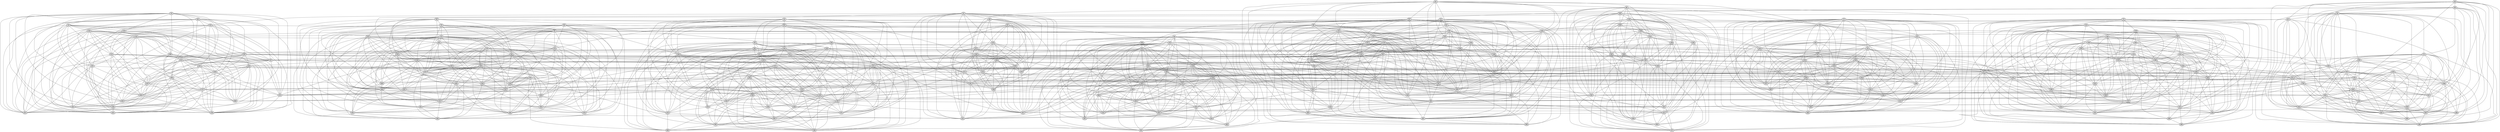graph {
graph [overlap=false];
node [style=filled];
"242" -- "399";
"210" -- "282";
"160" -- "312";
"64" -- "163";
"83" -- "307";
"62" -- "67";
"65" -- "306";
"178" -- "363";
"115" -- "252";
"92" -- "106";
"85" -- "260";
"297" -- "311";
"359" -- "371";
"155" -- "202";
"142" -- "172";
"345" -- "365";
"214" -- "259";
"190" -- "216";
"297" -- "377";
"70" -- "341";
"210" -- "327";
"372" -- "375";
"359" -- "383";
"115" -- "259";
"345" -- "353";
"260" -- "291";
"246" -- "307";
"64" -- "104";
"196" -- "215";
"277" -- "284";
"369" -- "387";
"149" -- "184";
"121" -- "341";
"89" -- "289";
"255" -- "314";
"55" -- "318";
"204" -- "217";
"112" -- "204";
"94" -- "173";
"232" -- "327";
"88" -- "131";
"290" -- "330";
"152" -- "247";
"73" -- "310";
"249" -- "329";
"68" -- "149";
"182" -- "297";
"184" -- "311";
"206" -- "226";
"74" -- "196";
"133" -- "320";
"185" -- "377";
"196" -- "333";
"82" -- "371";
"76" -- "115";
"124" -- "199";
"64" -- "244";
"67" -- "386";
"323" -- "386";
"318" -- "387";
"91" -- "160";
"64" -- "365";
"137" -- "366";
"190" -- "374";
"107" -- "239";
"327" -- "386";
"282" -- "306";
"222" -- "241";
"181" -- "301";
"62" -- "98";
"172" -- "276";
"125" -- "188";
"348" -- "380";
"197" -- "341";
"67" -- "267";
"194" -- "375";
"83" -- "110";
"152" -- "199";
"211" -- "381";
"201" -- "227";
"202" -- "302";
"300" -- "381";
"179" -- "191";
"181" -- "229";
"110" -- "299";
"86" -- "291";
"127" -- "266";
"201" -- "247";
"109" -- "187";
"100" -- "362";
"187" -- "400";
"97" -- "103";
"137" -- "329";
"280" -- "327";
"151" -- "320";
"74" -- "119";
"59" -- "160";
"251" -- "342";
"146" -- "170";
"71" -- "130";
"187" -- "222";
"152" -- "368";
"236" -- "241";
"256" -- "307";
"83" -- "275";
"217" -- "287";
"226" -- "294";
"64" -- "330";
"73" -- "116";
"71" -- "282";
"219" -- "222";
"118" -- "202";
"130" -- "257";
"89" -- "259";
"58" -- "348";
"201" -- "246";
"140" -- "169";
"86" -- "133";
"98" -- "130";
"128" -- "284";
"267" -- "327";
"95" -- "375";
"148" -- "200";
"139" -- "396";
"284" -- "333";
"310" -- "314";
"191" -- "214";
"53" -- "95";
"70" -- "277";
"160" -- "275";
"339" -- "400";
"149" -- "246";
"284" -- "399";
"92" -- "239";
"113" -- "286";
"252" -- "282";
"242" -- "277";
"107" -- "130";
"199" -- "366";
"62" -- "282";
"320" -- "387";
"317" -- "360";
"222" -- "371";
"55" -- "86";
"118" -- "246";
"231" -- "276";
"53" -- "125";
"241" -- "276";
"333" -- "378";
"202" -- "377";
"94" -- "289";
"206" -- "295";
"104" -- "244";
"199" -- "329";
"167" -- "220";
"207" -- "287";
"170" -- "321";
"188" -- "353";
"210" -- "267";
"236" -- "256";
"128" -- "341";
"131" -- "134";
"119" -- "333";
"251" -- "267";
"327" -- "336";
"281" -- "399";
"209" -- "377";
"277" -- "399";
"95" -- "350";
"271" -- "347";
"181" -- "190";
"221" -- "375";
"219" -- "292";
"106" -- "300";
"201" -- "244";
"215" -- "242";
"247" -- "304";
"140" -- "167";
"353" -- "365";
"190" -- "289";
"65" -- "151";
"190" -- "252";
"224" -- "264";
"74" -- "142";
"55" -- "106";
"100" -- "118";
"163" -- "188";
"103" -- "237";
"80" -- "347";
"145" -- "287";
"134" -- "309";
"221" -- "359";
"56" -- "130";
"115" -- "178";
"339" -- "396";
"191" -- "289";
"146" -- "158";
"272" -- "353";
"201" -- "309";
"148" -- "241";
"127" -- "369";
"55" -- "291";
"160" -- "281";
"188" -- "272";
"365" -- "392";
"95" -- "187";
"280" -- "324";
"170" -- "329";
"68" -- "250";
"164" -- "247";
"62" -- "296";
"124" -- "148";
"207" -- "215";
"151" -- "225";
"190" -- "214";
"285" -- "345";
"94" -- "143";
"76" -- "89";
"211" -- "262";
"173" -- "181";
"262" -- "270";
"124" -- "236";
"214" -- "216";
"235" -- "264";
"160" -- "193";
"118" -- "209";
"139" -- "339";
"227" -- "256";
"197" -- "245";
"86" -- "261";
"212" -- "375";
"118" -- "297";
"247" -- "292";
"188" -- "285";
"52" -- "112";
"116" -- "354";
"148" -- "366";
"157" -- "320";
"67" -- "324";
"194" -- "339";
"309" -- "351";
"68" -- "184";
"260" -- "300";
"345" -- "392";
"142" -- "338";
"246" -- "377";
"214" -- "393";
"333" -- "341";
"59" -- "161";
"103" -- "107";
"190" -- "315";
"170" -- "310";
"104" -- "131";
"89" -- "140";
"315" -- "363";
"94" -- "301";
"145" -- "262";
"61" -- "390";
"197" -- "338";
"52" -- "204";
"62" -- "324";
"206" -- "371";
"77" -- "239";
"311" -- "356";
"119" -- "399";
"85" -- "88";
"296" -- "380";
"219" -- "372";
"217" -- "277";
"176" -- "389";
"106" -- "169";
"206" -- "274";
"94" -- "374";
"222" -- "301";
"70" -- "333";
"94" -- "193";
"62" -- "130";
"82" -- "89";
"91" -- "279";
"247" -- "307";
"98" -- "210";
"222" -- "359";
"107" -- "226";
"329" -- "366";
"155" -- "362";
"194" -- "359";
"52" -- "217";
"122" -- "374";
"151" -- "211";
"55" -- "169";
"295" -- "359";
"91" -- "299";
"64" -- "131";
"131" -- "392";
"125" -- "353";
"383" -- "395";
"275" -- "307";
"85" -- "256";
"104" -- "163";
"112" -- "279";
"116" -- "170";
"149" -- "209";
"188" -- "244";
"272" -- "330";
"274" -- "375";
"212" -- "287";
"71" -- "323";
"64" -- "125";
"176" -- "239";
"221" -- "350";
"65" -- "133";
"214" -- "335";
"62" -- "210";
"101" -- "291";
"55" -- "151";
"121" -- "271";
"70" -- "284";
"265" -- "276";
"236" -- "329";
"270" -- "359";
"256" -- "381";
"143" -- "254";
"170" -- "286";
"85" -- "320";
"256" -- "262";
"146" -- "236";
"175" -- "321";
"80" -- "284";
"116" -- "137";
"95" -- "145";
"250" -- "377";
"70" -- "265";
"239" -- "398";
"56" -- "342";
"281" -- "292";
"261" -- "271";
"241" -- "272";
"330" -- "351";
"267" -- "348";
"106" -- "220";
"53" -- "339";
"175" -- "366";
"158" -- "200";
"231" -- "277";
"215" -- "231";
"145" -- "194";
"193" -- "301";
"220" -- "225";
"157" -- "266";
"80" -- "119";
"109" -- "222";
"296" -- "302";
"104" -- "285";
"262" -- "395";
"160" -- "205";
"133" -- "390";
"217" -- "281";
"220" -- "260";
"289" -- "305";
"61" -- "92";
"231" -- "245";
"80" -- "227";
"167" -- "291";
"342" -- "386";
"230" -- "339";
"292" -- "396";
"222" -- "226";
"231" -- "338";
"191" -- "335";
"262" -- "396";
"350" -- "359";
"257" -- "296";
"94" -- "124";
"185" -- "362";
"53" -- "194";
"128" -- "271";
"103" -- "317";
"98" -- "282";
"255" -- "286";
"82" -- "221";
"130" -- "324";
"154" -- "224";
"216" -- "269";
"196" -- "347";
"121" -- "245";
"107" -- "264";
"127" -- "166";
"122" -- "193";
"79" -- "224";
"77" -- "235";
"341" -- "378";
"95" -- "287";
"149" -- "311";
"121" -- "378";
"280" -- "282";
"163" -- "244";
"121" -- "197";
"80" -- "197";
"330" -- "332";
"252" -- "344";
"302" -- "399";
"112" -- "275";
"217" -- "237";
"133" -- "166";
"145" -- "221";
"146" -- "255";
"200" -- "314";
"61" -- "65";
"274" -- "395";
"67" -- "92";
"95" -- "107";
"124" -- "200";
"76" -- "214";
"89" -- "115";
"73" -- "314";
"188" -- "397";
"151" -- "300";
"119" -- "196";
"295" -- "371";
"157" -- "261";
"266" -- "381";
"80" -- "215";
"62" -- "336";
"226" -- "235";
"226" -- "287";
"296" -- "336";
"306" -- "311";
"140" -- "261";
"148" -- "304";
"225" -- "306";
"338" -- "347";
"53" -- "187";
"324" -- "386";
"109" -- "339";
"280" -- "323";
"202" -- "287";
"61" -- "300";
"127" -- "151";
"110" -- "281";
"201" -- "256";
"67" -- "280";
"285" -- "330";
"215" -- "357";
"137" -- "152";
"206" -- "375";
"92" -- "398";
"98" -- "257";
"55" -- "260";
"133" -- "369";
"173" -- "305";
"106" -- "256";
"152" -- "236";
"73" -- "354";
"110" -- "112";
"250" -- "297";
"85" -- "318";
"85" -- "151";
"205" -- "275";
"230" -- "295";
"205" -- "279";
"341" -- "357";
"112" -- "160";
"64" -- "351";
"242" -- "266";
"100" -- "184";
"107" -- "389";
"215" -- "284";
"284" -- "338";
"272" -- "397";
"277" -- "378";
"200" -- "310";
"321" -- "329";
"227" -- "231";
"68" -- "106";
"98" -- "342";
"275" -- "312";
"306" -- "387";
"101" -- "140";
"103" -- "143";
"124" -- "314";
"71" -- "326";
"86" -- "140";
"231" -- "333";
"267" -- "280";
"272" -- "351";
"80" -- "265";
"89" -- "161";
"95" -- "194";
"277" -- "333";
"62" -- "71";
"207" -- "284";
"202" -- "209";
"109" -- "371";
"272" -- "345";
"130" -- "323";
"267" -- "282";
"286" -- "310";
"157" -- "211";
"95" -- "139";
"227" -- "338";
"216" -- "240";
"142" -- "378";
"232" -- "280";
"339" -- "383";
"193" -- "315";
"182" -- "377";
"110" -- "204";
"276" -- "284";
"206" -- "207";
"323" -- "342";
"80" -- "357";
"176" -- "234";
"245" -- "265";
"119" -- "227";
"61" -- "68";
"179" -- "384";
"85" -- "166";
"210" -- "342";
"65" -- "140";
"74" -- "128";
"71" -- "251";
"115" -- "161";
"242" -- "333";
"292" -- "400";
"310" -- "321";
"294" -- "360";
"245" -- "399";
"115" -- "344";
"125" -- "244";
"209" -- "250";
"65" -- "169";
"74" -- "207";
"73" -- "249";
"207" -- "245";
"166" -- "306";
"101" -- "320";
"321" -- "366";
"98" -- "232";
"70" -- "338";
"128" -- "276";
"282" -- "326";
"246" -- "256";
"128" -- "142";
"184" -- "246";
"124" -- "354";
"191" -- "393";
"91" -- "312";
"137" -- "310";
"85" -- "381";
"201" -- "257";
"86" -- "306";
"232" -- "342";
"309" -- "392";
"187" -- "287";
"116" -- "146";
"200" -- "321";
"113" -- "354";
"216" -- "261";
"167" -- "266";
"326" -- "348";
"295" -- "350";
"187" -- "371";
"142" -- "276";
"122" -- "393";
"245" -- "378";
"76" -- "193";
"216" -- "363";
"88" -- "101";
"296" -- "386";
"112" -- "205";
"252" -- "335";
"356" -- "362";
"375" -- "383";
"94" -- "191";
"381" -- "390";
"202" -- "250";
"52" -- "312";
"155" -- "184";
"264" -- "294";
"247" -- "399";
"64" -- "285";
"55" -- "387";
"217" -- "312";
"119" -- "172";
"311" -- "377";
"202" -- "297";
"259" -- "393";
"184" -- "202";
"131" -- "285";
"193" -- "305";
"56" -- "348";
"315" -- "384";
"301" -- "363";
"106" -- "381";
"77" -- "317";
"151" -- "260";
"244" -- "290";
"107" -- "176";
"131" -- "309";
"178" -- "259";
"145" -- "212";
"369" -- "390";
"187" -- "350";
"196" -- "231";
"344" -- "393";
"149" -- "356";
"389" -- "398";
"158" -- "329";
"68" -- "185";
"299" -- "312";
"227" -- "333";
"157" -- "300";
"104" -- "272";
"251" -- "323";
"118" -- "356";
"220" -- "261";
"225" -- "260";
"101" -- "306";
"95" -- "274";
"172" -- "341";
"209" -- "302";
"151" -- "291";
"232" -- "323";
"225" -- "318";
"77" -- "389";
"216" -- "344";
"276" -- "333";
"173" -- "363";
"257" -- "342";
"221" -- "270";
"91" -- "101";
"292" -- "297";
"133" -- "381";
"282" -- "386";
"196" -- "338";
"251" -- "280";
"118" -- "250";
"112" -- "217";
"118" -- "362";
"260" -- "381";
"83" -- "205";
"282" -- "380";
"70" -- "74";
"220" -- "387";
"330" -- "392";
"59" -- "122";
"281" -- "297";
"73" -- "124";
"201" -- "285";
"133" -- "169";
"350" -- "372";
"179" -- "190";
"207" -- "357";
"130" -- "336";
"92" -- "107";
"71" -- "280";
"122" -- "214";
"121" -- "284";
"264" -- "317";
"85" -- "225";
"58" -- "324";
"216" -- "312";
"157" -- "306";
"257" -- "281";
"122" -- "315";
"246" -- "286";
"115" -- "229";
"188" -- "345";
"124" -- "368";
"145" -- "350";
"59" -- "305";
"285" -- "309";
"100" -- "155";
"232" -- "296";
"193" -- "393";
"109" -- "262";
"265" -- "338";
"124" -- "329";
"85" -- "266";
"269" -- "344";
"202" -- "222";
"94" -- "384";
"333" -- "338";
"107" -- "154";
"52" -- "275";
"244" -- "332";
"287" -- "371";
"74" -- "347";
"128" -- "399";
"115" -- "374";
"67" -- "342";
"131" -- "290";
"68" -- "92";
"56" -- "267";
"82" -- "400";
"80" -- "245";
"212" -- "372";
"89" -- "363";
"187" -- "359";
"146" -- "321";
"137" -- "200";
"204" -- "299";
"52" -- "299";
"217" -- "307";
"115" -- "335";
"61" -- "155";
"115" -- "393";
"309" -- "353";
"64" -- "353";
"292" -- "395";
"227" -- "281";
"125" -- "351";
"55" -- "65";
"71" -- "98";
"52" -- "110";
"88" -- "320";
"179" -- "193";
"154" -- "317";
"242" -- "338";
"143" -- "176";
"185" -- "246";
"101" -- "142";
"125" -- "143";
"56" -- "58";
"229" -- "384";
"100" -- "202";
"164" -- "241";
"295" -- "339";
"254" -- "317";
"95" -- "130";
"276" -- "347";
"193" -- "229";
"97" -- "294";
"58" -- "131";
"179" -- "259";
"148" -- "170";
"191" -- "305";
"242" -- "378";
"113" -- "152";
"163" -- "392";
"115" -- "384";
"209" -- "311";
"222" -- "350";
"98" -- "324";
"221" -- "396";
"230" -- "372";
"106" -- "225";
"137" -- "249";
"237" -- "389";
"53" -- "295";
"290" -- "309";
"124" -- "304";
"232" -- "282";
"88" -- "167";
"277" -- "347";
"282" -- "311";
"265" -- "347";
"222" -- "396";
"247" -- "354";
"265" -- "399";
"215" -- "338";
"77" -- "154";
"350" -- "395";
"134" -- "272";
"193" -- "259";
"148" -- "164";
"207" -- "241";
"229" -- "301";
"179" -- "305";
"113" -- "200";
"118" -- "184";
"59" -- "181";
"276" -- "357";
"103" -- "254";
"77" -- "92";
"52" -- "121";
"92" -- "360";
"211" -- "225";
"246" -- "247";
"178" -- "269";
"70" -- "196";
"191" -- "252";
"221" -- "372";
"272" -- "290";
"345" -- "397";
"125" -- "163";
"224" -- "235";
"200" -- "236";
"103" -- "239";
"185" -- "302";
"85" -- "101";
"62" -- "342";
"97" -- "398";
"267" -- "307";
"188" -- "330";
"151" -- "169";
"76" -- "305";
"170" -- "255";
"184" -- "250";
"274" -- "372";
"244" -- "392";
"185" -- "250";
"191" -- "363";
"125" -- "176";
"101" -- "211";
"221" -- "232";
"134" -- "244";
"161" -- "193";
"246" -- "297";
"113" -- "124";
"115" -- "214";
"217" -- "241";
"284" -- "341";
"267" -- "297";
"77" -- "79";
"309" -- "330";
"204" -- "281";
"199" -- "255";
"236" -- "249";
"166" -- "220";
"236" -- "257";
"98" -- "251";
"136" -- "209";
"380" -- "386";
"131" -- "332";
"52" -- "279";
"289" -- "335";
"232" -- "306";
"245" -- "341";
"68" -- "136";
"241" -- "304";
"83" -- "94";
"199" -- "241";
"98" -- "323";
"190" -- "384";
"172" -- "245";
"52" -- "160";
"125" -- "332";
"65" -- "369";
"262" -- "266";
"246" -- "250";
"157" -- "369";
"255" -- "329";
"61" -- "291";
"85" -- "387";
"287" -- "396";
"121" -- "172";
"256" -- "369";
"65" -- "166";
"161" -- "229";
"287" -- "292";
"116" -- "148";
"173" -- "315";
"68" -- "118";
"91" -- "157";
"335" -- "393";
"212" -- "311";
"59" -- "344";
"91" -- "275";
"255" -- "354";
"154" -- "264";
"103" -- "264";
"224" -- "254";
"256" -- "387";
"143" -- "398";
"172" -- "333";
"232" -- "312";
"122" -- "269";
"335" -- "384";
"274" -- "287";
"71" -- "348";
"296" -- "327";
"145" -- "292";
"261" -- "291";
"232" -- "336";
"160" -- "307";
"326" -- "386";
"76" -- "181";
"98" -- "326";
"259" -- "374";
"143" -- "237";
"64" -- "309";
"64" -- "290";
"292" -- "339";
"71" -- "296";
"184" -- "377";
"92" -- "143";
"221" -- "251";
"257" -- "327";
"247" -- "286";
"101" -- "225";
"97" -- "317";
"158" -- "286";
"109" -- "292";
"395" -- "400";
"137" -- "199";
"79" -- "237";
"176" -- "226";
"152" -- "304";
"254" -- "398";
"79" -- "226";
"216" -- "259";
"110" -- "279";
"154" -- "360";
"221" -- "230";
"106" -- "320";
"139" -- "219";
"133" -- "387";
"366" -- "368";
"232" -- "326";
"285" -- "290";
"133" -- "225";
"116" -- "158";
"178" -- "301";
"222" -- "262";
"88" -- "225";
"107" -- "360";
"154" -- "234";
"112" -- "312";
"74" -- "197";
"136" -- "302";
"92" -- "103";
"348" -- "386";
"77" -- "107";
"104" -- "351";
"61" -- "106";
"125" -- "139";
"163" -- "345";
"281" -- "307";
"152" -- "249";
"246" -- "267";
"175" -- "199";
"335" -- "374";
"305" -- "374";
"216" -- "400";
"247" -- "329";
"205" -- "299";
"247" -- "257";
"274" -- "383";
"79" -- "317";
"52" -- "194";
"292" -- "371";
"207" -- "265";
"151" -- "167";
"169" -- "381";
"249" -- "255";
"350" -- "396";
"227" -- "297";
"173" -- "229";
"134" -- "345";
"92" -- "237";
"204" -- "205";
"89" -- "335";
"70" -- "231";
"70" -- "119";
"58" -- "71";
"77" -- "264";
"256" -- "261";
"112" -- "281";
"100" -- "136";
"124" -- "146";
"242" -- "284";
"161" -- "269";
"242" -- "307";
"79" -- "264";
"89" -- "214";
"127" -- "167";
"62" -- "327";
"92" -- "254";
"230" -- "262";
"257" -- "324";
"161" -- "301";
"225" -- "320";
"297" -- "307";
"323" -- "348";
"321" -- "368";
"71" -- "324";
"106" -- "133";
"131" -- "160";
"215" -- "277";
"161" -- "191";
"160" -- "279";
"280" -- "336";
"88" -- "220";
"272" -- "332";
"146" -- "164";
"143" -- "294";
"256" -- "320";
"142" -- "357";
"300" -- "387";
"204" -- "312";
"100" -- "356";
"302" -- "377";
"82" -- "292";
"246" -- "266";
"211" -- "320";
"206" -- "262";
"295" -- "395";
"97" -- "235";
"363" -- "374";
"52" -- "307";
"219" -- "339";
"79" -- "107";
"77" -- "176";
"290" -- "345";
"202" -- "276";
"326" -- "342";
"267" -- "336";
"170" -- "249";
"241" -- "368";
"146" -- "247";
"130" -- "232";
"85" -- "169";
"372" -- "383";
"207" -- "217";
"131" -- "163";
"65" -- "86";
"321" -- "354";
"295" -- "396";
"73" -- "113";
"71" -- "232";
"215" -- "276";
"234" -- "360";
"241" -- "321";
"64" -- "188";
"94" -- "252";
"127" -- "318";
"70" -- "399";
"305" -- "384";
"133" -- "220";
"154" -- "389";
"295" -- "383";
"121" -- "194";
"231" -- "302";
"240" -- "344";
"295" -- "400";
"395" -- "396";
"311" -- "362";
"214" -- "229";
"216" -- "271";
"155" -- "182";
"181" -- "191";
"212" -- "312";
"136" -- "250";
"254" -- "294";
"207" -- "272";
"387" -- "390";
"250" -- "362";
"211" -- "266";
"149" -- "185";
"104" -- "330";
"154" -- "254";
"65" -- "225";
"85" -- "300";
"68" -- "356";
"231" -- "271";
"226" -- "398";
"311" -- "312";
"219" -- "395";
"118" -- "182";
"239" -- "294";
"222" -- "383";
"163" -- "290";
"336" -- "386";
"71" -- "327";
"127" -- "220";
"211" -- "227";
"121" -- "227";
"290" -- "392";
"210" -- "386";
"94" -- "259";
"64" -- "272";
"296" -- "323";
"148" -- "255";
"221" -- "287";
"59" -- "76";
"277" -- "338";
"86" -- "169";
"113" -- "199";
"335" -- "344";
"202" -- "217";
"124" -- "310";
"282" -- "323";
"53" -- "82";
"106" -- "261";
"73" -- "286";
"251" -- "312";
"77" -- "143";
"100" -- "311";
"140" -- "166";
"381" -- "387";
"204" -- "275";
"172" -- "338";
"250" -- "356";
"305" -- "363";
"317" -- "398";
"154" -- "237";
"83" -- "160";
"287" -- "359";
"236" -- "321";
"143" -- "175";
"139" -- "292";
"148" -- "152";
"193" -- "214";
"58" -- "160";
"101" -- "166";
"194" -- "274";
"196" -- "227";
"103" -- "389";
"142" -- "231";
"52" -- "83";
"101" -- "266";
"262" -- "274";
"140" -- "260";
"124" -- "164";
"121" -- "357";
"230" -- "350";
"175" -- "200";
"158" -- "175";
"56" -- "324";
"251" -- "306";
"82" -- "109";
"79" -- "294";
"234" -- "389";
"190" -- "335";
"291" -- "387";
"244" -- "272";
"59" -- "178";
"113" -- "164";
"172" -- "284";
"110" -- "275";
"128" -- "172";
"53" -- "350";
"116" -- "304";
"220" -- "256";
"330" -- "345";
"100" -- "191";
"227" -- "247";
"216" -- "282";
"82" -- "359";
"236" -- "297";
"76" -- "335";
"287" -- "350";
"219" -- "396";
"107" -- "254";
"119" -- "357";
"110" -- "205";
"118" -- "149";
"193" -- "269";
"118" -- "377";
"191" -- "240";
"79" -- "360";
"58" -- "62";
"109" -- "396";
"309" -- "397";
"131" -- "345";
"167" -- "211";
"315" -- "393";
"211" -- "307";
"231" -- "284";
"91" -- "217";
"143" -- "360";
"286" -- "304";
"62" -- "386";
"97" -- "224";
"142" -- "347";
"279" -- "307";
"124" -- "255";
"231" -- "256";
"136" -- "149";
"194" -- "219";
"137" -- "247";
"86" -- "211";
"139" -- "175";
"167" -- "306";
"124" -- "247";
"276" -- "277";
"89" -- "384";
"181" -- "374";
"76" -- "229";
"199" -- "354";
"109" -- "400";
"291" -- "369";
"257" -- "267";
"146" -- "329";
"110" -- "307";
"157" -- "225";
"226" -- "272";
"88" -- "193";
"191" -- "193";
"244" -- "353";
"201" -- "236";
"94" -- "190";
"206" -- "219";
"154" -- "226";
"232" -- "251";
"170" -- "236";
"161" -- "173";
"176" -- "254";
"124" -- "366";
"234" -- "317";
"220" -- "369";
"275" -- "299";
"207" -- "242";
"289" -- "363";
"260" -- "369";
"201" -- "267";
"230" -- "383";
"272" -- "365";
"272" -- "392";
"125" -- "290";
"178" -- "191";
"164" -- "249";
"229" -- "363";
"274" -- "359";
"113" -- "137";
"59" -- "315";
"140" -- "300";
"181" -- "216";
"146" -- "314";
"169" -- "291";
"210" -- "323";
"176" -- "224";
"77" -- "294";
"115" -- "191";
"265" -- "284";
"161" -- "374";
"119" -- "142";
"160" -- "299";
"82" -- "375";
"61" -- "85";
"95" -- "359";
"110" -- "160";
"98" -- "296";
"74" -- "341";
"115" -- "181";
"70" -- "80";
"106" -- "387";
"154" -- "398";
"239" -- "389";
"187" -- "295";
"140" -- "266";
"371" -- "383";
"52" -- "281";
"201" -- "286";
"202" -- "207";
"261" -- "306";
"212" -- "219";
"79" -- "254";
"62" -- "280";
"372" -- "395";
"59" -- "88";
"128" -- "338";
"232" -- "291";
"210" -- "326";
"142" -- "157";
"169" -- "260";
"363" -- "384";
"281" -- "299";
"58" -- "336";
"332" -- "353";
"73" -- "329";
"222" -- "339";
"83" -- "279";
"301" -- "315";
"210" -- "257";
"290" -- "332";
"77" -- "97";
"274" -- "350";
"86" -- "166";
"158" -- "164";
"254" -- "360";
"181" -- "252";
"173" -- "393";
"338" -- "357";
"210" -- "348";
"140" -- "306";
"52" -- "205";
"148" -- "321";
"83" -- "112";
"71" -- "342";
"86" -- "167";
"182" -- "356";
"234" -- "239";
"89" -- "130";
"77" -- "360";
"262" -- "350";
"234" -- "294";
"149" -- "182";
"194" -- "221";
"252" -- "312";
"161" -- "384";
"101" -- "220";
"113" -- "304";
"375" -- "400";
"89" -- "107";
"116" -- "321";
"231" -- "378";
"285" -- "351";
"127" -- "390";
"169" -- "390";
"142" -- "277";
"155" -- "356";
"139" -- "375";
"101" -- "256";
"200" -- "249";
"91" -- "110";
"244" -- "397";
"101" -- "151";
"242" -- "257";
"235" -- "360";
"136" -- "202";
"229" -- "305";
"80" -- "378";
"73" -- "241";
"212" -- "271";
"97" -- "254";
"332" -- "351";
"89" -- "122";
"124" -- "137";
"289" -- "344";
"76" -- "259";
"170" -- "354";
"65" -- "260";
"152" -- "310";
"224" -- "239";
"128" -- "347";
"225" -- "387";
"155" -- "302";
"240" -- "315";
"282" -- "342";
"119" -- "271";
"157" -- "318";
"122" -- "191";
"134" -- "330";
"201" -- "330";
"95" -- "206";
"152" -- "366";
"92" -- "97";
"281" -- "312";
"351" -- "397";
"145" -- "400";
"204" -- "307";
"82" -- "187";
"88" -- "261";
"106" -- "390";
"137" -- "236";
"143" -- "234";
"224" -- "398";
"175" -- "310";
"121" -- "128";
"272" -- "301";
"187" -- "270";
"323" -- "326";
"173" -- "240";
"74" -- "227";
"115" -- "216";
"324" -- "342";
"182" -- "250";
"360" -- "398";
"68" -- "311";
"128" -- "265";
"65" -- "261";
"229" -- "252";
"170" -- "200";
"271" -- "378";
"262" -- "287";
"89" -- "229";
"143" -- "317";
"67" -- "326";
"155" -- "209";
"329" -- "368";
"280" -- "342";
"83" -- "204";
"103" -- "398";
"104" -- "188";
"211" -- "242";
"179" -- "289";
"265" -- "378";
"103" -- "234";
"247" -- "366";
"305" -- "315";
"73" -- "247";
"56" -- "327";
"235" -- "239";
"221" -- "271";
"184" -- "297";
"125" -- "392";
"205" -- "307";
"67" -- "173";
"252" -- "271";
"134" -- "332";
"219" -- "287";
"121" -- "242";
"294" -- "398";
"112" -- "307";
"115" -- "289";
"240" -- "384";
"210" -- "324";
"163" -- "285";
"199" -- "321";
"142" -- "197";
"91" -- "142";
"97" -- "264";
"124" -- "249";
"104" -- "290";
"124" -- "170";
"134" -- "365";
"89" -- "193";
"128" -- "333";
"326" -- "380";
"103" -- "224";
"107" -- "237";
"56" -- "386";
"53" -- "222";
"148" -- "368";
"314" -- "366";
"205" -- "217";
"116" -- "152";
"149" -- "302";
"201" -- "351";
"164" -- "170";
"359" -- "395";
"64" -- "134";
"115" -- "315";
"119" -- "347";
"290" -- "351";
"55" -- "320";
"302" -- "311";
"207" -- "271";
"266" -- "320";
"77" -- "226";
"285" -- "332";
"332" -- "345";
"257" -- "336";
"55" -- "300";
"274" -- "371";
"280" -- "326";
"309" -- "345";
"61" -- "261";
"149" -- "155";
"327" -- "342";
"176" -- "294";
"342" -- "380";
"164" -- "200";
"251" -- "386";
"134" -- "285";
"68" -- "377";
"270" -- "396";
"73" -- "368";
"89" -- "374";
"215" -- "378";
"178" -- "240";
"339" -- "395";
"256" -- "297";
"76" -- "269";
"231" -- "247";
"142" -- "341";
"53" -- "270";
"384" -- "393";
"56" -- "280";
"64" -- "345";
"190" -- "269";
"67" -- "106";
"247" -- "281";
"221" -- "371";
"285" -- "353";
"116" -- "310";
"241" -- "354";
"80" -- "207";
"170" -- "241";
"323" -- "324";
"212" -- "252";
"118" -- "185";
"210" -- "280";
"134" -- "392";
"94" -- "139";
"235" -- "254";
"287" -- "400";
"76" -- "289";
"118" -- "136";
"62" -- "232";
"252" -- "306";
"122" -- "301";
"212" -- "306";
"232" -- "386";
"301" -- "344";
"202" -- "241";
"94" -- "344";
"73" -- "236";
"204" -- "279";
"202" -- "362";
"148" -- "199";
"172" -- "227";
"231" -- "341";
"127" -- "306";
"324" -- "336";
"122" -- "229";
"143" -- "389";
"201" -- "296";
"318" -- "369";
"181" -- "363";
"148" -- "314";
"131" -- "188";
"286" -- "302";
"187" -- "383";
"74" -- "172";
"136" -- "246";
"104" -- "397";
"122" -- "240";
"77" -- "224";
"160" -- "204";
"79" -- "239";
"246" -- "356";
"244" -- "351";
"82" -- "145";
"197" -- "357";
"190" -- "240";
"237" -- "277";
"206" -- "276";
"155" -- "250";
"92" -- "317";
"179" -- "214";
"216" -- "229";
"58" -- "296";
"71" -- "386";
"145" -- "372";
"201" -- "302";
"89" -- "252";
"136" -- "185";
"113" -- "247";
"302" -- "307";
"55" -- "127";
"264" -- "398";
"235" -- "237";
"182" -- "202";
"131" -- "244";
"214" -- "289";
"100" -- "250";
"53" -- "262";
"136" -- "155";
"169" -- "266";
"160" -- "217";
"164" -- "255";
"122" -- "344";
"166" -- "320";
"88" -- "157";
"226" -- "254";
"187" -- "375";
"125" -- "134";
"61" -- "133";
"251" -- "348";
"125" -- "397";
"306" -- "318";
"299" -- "307";
"131" -- "351";
"122" -- "161";
"182" -- "362";
"182" -- "311";
"88" -- "387";
"67" -- "323";
"287" -- "383";
"247" -- "310";
"270" -- "292";
"222" -- "295";
"157" -- "167";
"383" -- "396";
"133" -- "167";
"83" -- "143";
"224" -- "234";
"201" -- "262";
"306" -- "400";
"179" -- "393";
"193" -- "289";
"53" -- "371";
"166" -- "291";
"179" -- "315";
"269" -- "289";
"294" -- "317";
"109" -- "212";
"122" -- "173";
"137" -- "158";
"201" -- "281";
"185" -- "356";
"225" -- "381";
"251" -- "327";
"134" -- "397";
"88" -- "260";
"89" -- "173";
"362" -- "377";
"166" -- "387";
"242" -- "357";
"227" -- "347";
"154" -- "294";
"76" -- "393";
"145" -- "383";
"226" -- "237";
"341" -- "347";
"212" -- "371";
"74" -- "284";
"247" -- "249";
"80" -- "121";
"286" -- "314";
"109" -- "270";
"193" -- "240";
"261" -- "390";
"115" -- "179";
"290" -- "353";
"172" -- "399";
"137" -- "314";
"205" -- "281";
"82" -- "194";
"64" -- "332";
"249" -- "368";
"148" -- "286";
"74" -- "357";
"53" -- "292";
"187" -- "219";
"59" -- "214";
"94" -- "179";
"194" -- "270";
"164" -- "314";
"184" -- "302";
"193" -- "344";
"215" -- "245";
"62" -- "191";
"166" -- "300";
"244" -- "330";
"240" -- "252";
"77" -- "237";
"97" -- "389";
"332" -- "392";
"230" -- "396";
"173" -- "178";
"291" -- "312";
"142" -- "196";
"188" -- "332";
"196" -- "399";
"191" -- "301";
"77" -- "234";
"270" -- "372";
"146" -- "310";
"247" -- "314";
"133" -- "318";
"85" -- "167";
"267" -- "302";
"166" -- "169";
"257" -- "302";
"179" -- "181";
"244" -- "365";
"219" -- "221";
"255" -- "304";
"128" -- "357";
"227" -- "245";
"148" -- "329";
"212" -- "274";
"315" -- "335";
"109" -- "206";
"136" -- "182";
"155" -- "246";
"220" -- "300";
"128" -- "196";
"56" -- "67";
"152" -- "200";
"68" -- "100";
"179" -- "374";
"139" -- "350";
"91" -- "205";
"226" -- "360";
"128" -- "378";
"79" -- "235";
"224" -- "226";
"196" -- "265";
"137" -- "170";
"232" -- "261";
"196" -- "378";
"112" -- "299";
"113" -- "314";
"92" -- "224";
"181" -- "214";
"164" -- "354";
"247" -- "368";
"146" -- "286";
"176" -- "398";
"157" -- "387";
"197" -- "277";
"199" -- "200";
"260" -- "318";
"148" -- "175";
"227" -- "307";
"109" -- "145";
"222" -- "272";
"134" -- "188";
"200" -- "304";
"61" -- "88";
"70" -- "271";
"100" -- "377";
"124" -- "176";
"86" -- "151";
"197" -- "378";
"304" -- "310";
"157" -- "166";
"58" -- "386";
"245" -- "271";
"194" -- "395";
"251" -- "380";
"224" -- "389";
"247" -- "262";
"115" -- "301";
"58" -- "323";
"190" -- "393";
"61" -- "127";
"277" -- "287";
"130" -- "251";
"85" -- "369";
"92" -- "235";
"267" -- "380";
"251" -- "261";
"70" -- "357";
"247" -- "297";
"230" -- "395";
"125" -- "330";
"167" -- "300";
"56" -- "380";
"219" -- "230";
"237" -- "254";
"134" -- "353";
"284" -- "378";
"332" -- "365";
"136" -- "356";
"145" -- "219";
"234" -- "398";
"68" -- "202";
"234" -- "237";
"133" -- "157";
"155" -- "297";
"164" -- "175";
"245" -- "338";
"131" -- "272";
"58" -- "342";
"86" -- "266";
"131" -- "330";
"145" -- "187";
"157" -- "256";
"103" -- "226";
"212" -- "292";
"285" -- "397";
"161" -- "214";
"146" -- "304";
"131" -- "397";
}
